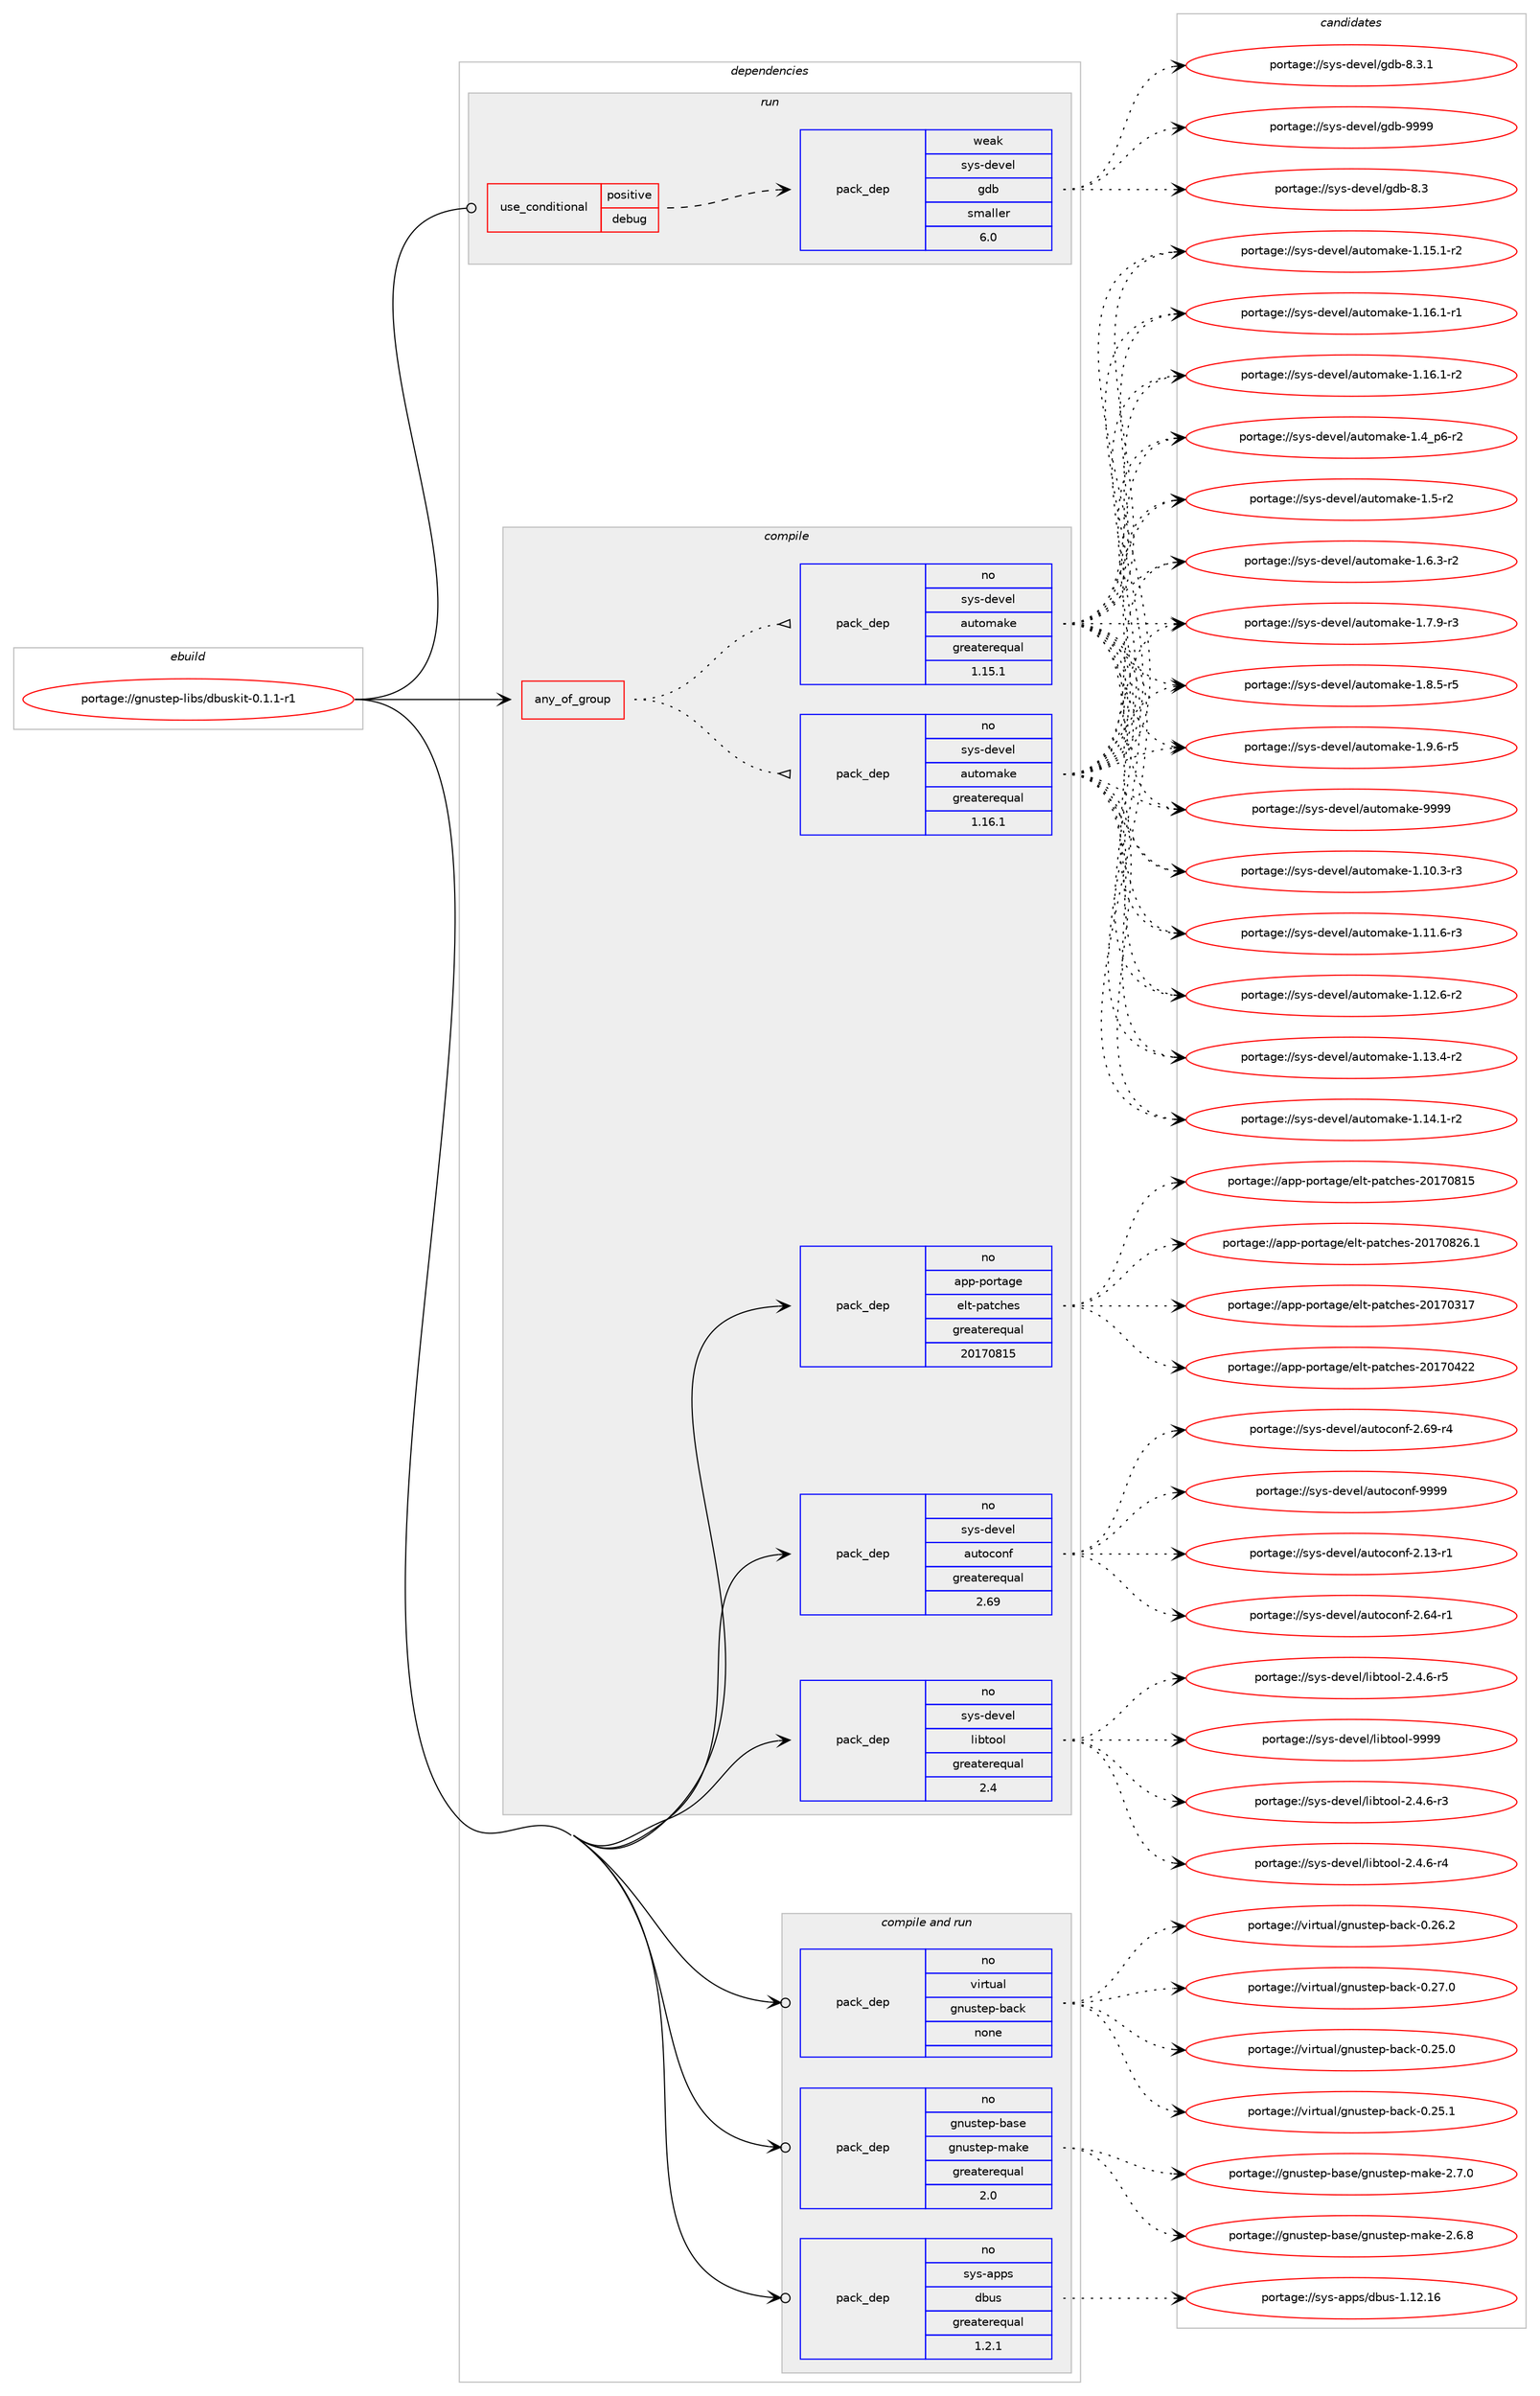 digraph prolog {

# *************
# Graph options
# *************

newrank=true;
concentrate=true;
compound=true;
graph [rankdir=LR,fontname=Helvetica,fontsize=10,ranksep=1.5];#, ranksep=2.5, nodesep=0.2];
edge  [arrowhead=vee];
node  [fontname=Helvetica,fontsize=10];

# **********
# The ebuild
# **********

subgraph cluster_leftcol {
color=gray;
rank=same;
label=<<i>ebuild</i>>;
id [label="portage://gnustep-libs/dbuskit-0.1.1-r1", color=red, width=4, href="../gnustep-libs/dbuskit-0.1.1-r1.svg"];
}

# ****************
# The dependencies
# ****************

subgraph cluster_midcol {
color=gray;
label=<<i>dependencies</i>>;
subgraph cluster_compile {
fillcolor="#eeeeee";
style=filled;
label=<<i>compile</i>>;
subgraph any4065 {
dependency284143 [label=<<TABLE BORDER="0" CELLBORDER="1" CELLSPACING="0" CELLPADDING="4"><TR><TD CELLPADDING="10">any_of_group</TD></TR></TABLE>>, shape=none, color=red];subgraph pack205106 {
dependency284144 [label=<<TABLE BORDER="0" CELLBORDER="1" CELLSPACING="0" CELLPADDING="4" WIDTH="220"><TR><TD ROWSPAN="6" CELLPADDING="30">pack_dep</TD></TR><TR><TD WIDTH="110">no</TD></TR><TR><TD>sys-devel</TD></TR><TR><TD>automake</TD></TR><TR><TD>greaterequal</TD></TR><TR><TD>1.16.1</TD></TR></TABLE>>, shape=none, color=blue];
}
dependency284143:e -> dependency284144:w [weight=20,style="dotted",arrowhead="oinv"];
subgraph pack205107 {
dependency284145 [label=<<TABLE BORDER="0" CELLBORDER="1" CELLSPACING="0" CELLPADDING="4" WIDTH="220"><TR><TD ROWSPAN="6" CELLPADDING="30">pack_dep</TD></TR><TR><TD WIDTH="110">no</TD></TR><TR><TD>sys-devel</TD></TR><TR><TD>automake</TD></TR><TR><TD>greaterequal</TD></TR><TR><TD>1.15.1</TD></TR></TABLE>>, shape=none, color=blue];
}
dependency284143:e -> dependency284145:w [weight=20,style="dotted",arrowhead="oinv"];
}
id:e -> dependency284143:w [weight=20,style="solid",arrowhead="vee"];
subgraph pack205108 {
dependency284146 [label=<<TABLE BORDER="0" CELLBORDER="1" CELLSPACING="0" CELLPADDING="4" WIDTH="220"><TR><TD ROWSPAN="6" CELLPADDING="30">pack_dep</TD></TR><TR><TD WIDTH="110">no</TD></TR><TR><TD>app-portage</TD></TR><TR><TD>elt-patches</TD></TR><TR><TD>greaterequal</TD></TR><TR><TD>20170815</TD></TR></TABLE>>, shape=none, color=blue];
}
id:e -> dependency284146:w [weight=20,style="solid",arrowhead="vee"];
subgraph pack205109 {
dependency284147 [label=<<TABLE BORDER="0" CELLBORDER="1" CELLSPACING="0" CELLPADDING="4" WIDTH="220"><TR><TD ROWSPAN="6" CELLPADDING="30">pack_dep</TD></TR><TR><TD WIDTH="110">no</TD></TR><TR><TD>sys-devel</TD></TR><TR><TD>autoconf</TD></TR><TR><TD>greaterequal</TD></TR><TR><TD>2.69</TD></TR></TABLE>>, shape=none, color=blue];
}
id:e -> dependency284147:w [weight=20,style="solid",arrowhead="vee"];
subgraph pack205110 {
dependency284148 [label=<<TABLE BORDER="0" CELLBORDER="1" CELLSPACING="0" CELLPADDING="4" WIDTH="220"><TR><TD ROWSPAN="6" CELLPADDING="30">pack_dep</TD></TR><TR><TD WIDTH="110">no</TD></TR><TR><TD>sys-devel</TD></TR><TR><TD>libtool</TD></TR><TR><TD>greaterequal</TD></TR><TR><TD>2.4</TD></TR></TABLE>>, shape=none, color=blue];
}
id:e -> dependency284148:w [weight=20,style="solid",arrowhead="vee"];
}
subgraph cluster_compileandrun {
fillcolor="#eeeeee";
style=filled;
label=<<i>compile and run</i>>;
subgraph pack205111 {
dependency284149 [label=<<TABLE BORDER="0" CELLBORDER="1" CELLSPACING="0" CELLPADDING="4" WIDTH="220"><TR><TD ROWSPAN="6" CELLPADDING="30">pack_dep</TD></TR><TR><TD WIDTH="110">no</TD></TR><TR><TD>gnustep-base</TD></TR><TR><TD>gnustep-make</TD></TR><TR><TD>greaterequal</TD></TR><TR><TD>2.0</TD></TR></TABLE>>, shape=none, color=blue];
}
id:e -> dependency284149:w [weight=20,style="solid",arrowhead="odotvee"];
subgraph pack205112 {
dependency284150 [label=<<TABLE BORDER="0" CELLBORDER="1" CELLSPACING="0" CELLPADDING="4" WIDTH="220"><TR><TD ROWSPAN="6" CELLPADDING="30">pack_dep</TD></TR><TR><TD WIDTH="110">no</TD></TR><TR><TD>sys-apps</TD></TR><TR><TD>dbus</TD></TR><TR><TD>greaterequal</TD></TR><TR><TD>1.2.1</TD></TR></TABLE>>, shape=none, color=blue];
}
id:e -> dependency284150:w [weight=20,style="solid",arrowhead="odotvee"];
subgraph pack205113 {
dependency284151 [label=<<TABLE BORDER="0" CELLBORDER="1" CELLSPACING="0" CELLPADDING="4" WIDTH="220"><TR><TD ROWSPAN="6" CELLPADDING="30">pack_dep</TD></TR><TR><TD WIDTH="110">no</TD></TR><TR><TD>virtual</TD></TR><TR><TD>gnustep-back</TD></TR><TR><TD>none</TD></TR><TR><TD></TD></TR></TABLE>>, shape=none, color=blue];
}
id:e -> dependency284151:w [weight=20,style="solid",arrowhead="odotvee"];
}
subgraph cluster_run {
fillcolor="#eeeeee";
style=filled;
label=<<i>run</i>>;
subgraph cond74866 {
dependency284152 [label=<<TABLE BORDER="0" CELLBORDER="1" CELLSPACING="0" CELLPADDING="4"><TR><TD ROWSPAN="3" CELLPADDING="10">use_conditional</TD></TR><TR><TD>positive</TD></TR><TR><TD>debug</TD></TR></TABLE>>, shape=none, color=red];
subgraph pack205114 {
dependency284153 [label=<<TABLE BORDER="0" CELLBORDER="1" CELLSPACING="0" CELLPADDING="4" WIDTH="220"><TR><TD ROWSPAN="6" CELLPADDING="30">pack_dep</TD></TR><TR><TD WIDTH="110">weak</TD></TR><TR><TD>sys-devel</TD></TR><TR><TD>gdb</TD></TR><TR><TD>smaller</TD></TR><TR><TD>6.0</TD></TR></TABLE>>, shape=none, color=blue];
}
dependency284152:e -> dependency284153:w [weight=20,style="dashed",arrowhead="vee"];
}
id:e -> dependency284152:w [weight=20,style="solid",arrowhead="odot"];
}
}

# **************
# The candidates
# **************

subgraph cluster_choices {
rank=same;
color=gray;
label=<<i>candidates</i>>;

subgraph choice205106 {
color=black;
nodesep=1;
choiceportage11512111545100101118101108479711711611110997107101454946494846514511451 [label="portage://sys-devel/automake-1.10.3-r3", color=red, width=4,href="../sys-devel/automake-1.10.3-r3.svg"];
choiceportage11512111545100101118101108479711711611110997107101454946494946544511451 [label="portage://sys-devel/automake-1.11.6-r3", color=red, width=4,href="../sys-devel/automake-1.11.6-r3.svg"];
choiceportage11512111545100101118101108479711711611110997107101454946495046544511450 [label="portage://sys-devel/automake-1.12.6-r2", color=red, width=4,href="../sys-devel/automake-1.12.6-r2.svg"];
choiceportage11512111545100101118101108479711711611110997107101454946495146524511450 [label="portage://sys-devel/automake-1.13.4-r2", color=red, width=4,href="../sys-devel/automake-1.13.4-r2.svg"];
choiceportage11512111545100101118101108479711711611110997107101454946495246494511450 [label="portage://sys-devel/automake-1.14.1-r2", color=red, width=4,href="../sys-devel/automake-1.14.1-r2.svg"];
choiceportage11512111545100101118101108479711711611110997107101454946495346494511450 [label="portage://sys-devel/automake-1.15.1-r2", color=red, width=4,href="../sys-devel/automake-1.15.1-r2.svg"];
choiceportage11512111545100101118101108479711711611110997107101454946495446494511449 [label="portage://sys-devel/automake-1.16.1-r1", color=red, width=4,href="../sys-devel/automake-1.16.1-r1.svg"];
choiceportage11512111545100101118101108479711711611110997107101454946495446494511450 [label="portage://sys-devel/automake-1.16.1-r2", color=red, width=4,href="../sys-devel/automake-1.16.1-r2.svg"];
choiceportage115121115451001011181011084797117116111109971071014549465295112544511450 [label="portage://sys-devel/automake-1.4_p6-r2", color=red, width=4,href="../sys-devel/automake-1.4_p6-r2.svg"];
choiceportage11512111545100101118101108479711711611110997107101454946534511450 [label="portage://sys-devel/automake-1.5-r2", color=red, width=4,href="../sys-devel/automake-1.5-r2.svg"];
choiceportage115121115451001011181011084797117116111109971071014549465446514511450 [label="portage://sys-devel/automake-1.6.3-r2", color=red, width=4,href="../sys-devel/automake-1.6.3-r2.svg"];
choiceportage115121115451001011181011084797117116111109971071014549465546574511451 [label="portage://sys-devel/automake-1.7.9-r3", color=red, width=4,href="../sys-devel/automake-1.7.9-r3.svg"];
choiceportage115121115451001011181011084797117116111109971071014549465646534511453 [label="portage://sys-devel/automake-1.8.5-r5", color=red, width=4,href="../sys-devel/automake-1.8.5-r5.svg"];
choiceportage115121115451001011181011084797117116111109971071014549465746544511453 [label="portage://sys-devel/automake-1.9.6-r5", color=red, width=4,href="../sys-devel/automake-1.9.6-r5.svg"];
choiceportage115121115451001011181011084797117116111109971071014557575757 [label="portage://sys-devel/automake-9999", color=red, width=4,href="../sys-devel/automake-9999.svg"];
dependency284144:e -> choiceportage11512111545100101118101108479711711611110997107101454946494846514511451:w [style=dotted,weight="100"];
dependency284144:e -> choiceportage11512111545100101118101108479711711611110997107101454946494946544511451:w [style=dotted,weight="100"];
dependency284144:e -> choiceportage11512111545100101118101108479711711611110997107101454946495046544511450:w [style=dotted,weight="100"];
dependency284144:e -> choiceportage11512111545100101118101108479711711611110997107101454946495146524511450:w [style=dotted,weight="100"];
dependency284144:e -> choiceportage11512111545100101118101108479711711611110997107101454946495246494511450:w [style=dotted,weight="100"];
dependency284144:e -> choiceportage11512111545100101118101108479711711611110997107101454946495346494511450:w [style=dotted,weight="100"];
dependency284144:e -> choiceportage11512111545100101118101108479711711611110997107101454946495446494511449:w [style=dotted,weight="100"];
dependency284144:e -> choiceportage11512111545100101118101108479711711611110997107101454946495446494511450:w [style=dotted,weight="100"];
dependency284144:e -> choiceportage115121115451001011181011084797117116111109971071014549465295112544511450:w [style=dotted,weight="100"];
dependency284144:e -> choiceportage11512111545100101118101108479711711611110997107101454946534511450:w [style=dotted,weight="100"];
dependency284144:e -> choiceportage115121115451001011181011084797117116111109971071014549465446514511450:w [style=dotted,weight="100"];
dependency284144:e -> choiceportage115121115451001011181011084797117116111109971071014549465546574511451:w [style=dotted,weight="100"];
dependency284144:e -> choiceportage115121115451001011181011084797117116111109971071014549465646534511453:w [style=dotted,weight="100"];
dependency284144:e -> choiceportage115121115451001011181011084797117116111109971071014549465746544511453:w [style=dotted,weight="100"];
dependency284144:e -> choiceportage115121115451001011181011084797117116111109971071014557575757:w [style=dotted,weight="100"];
}
subgraph choice205107 {
color=black;
nodesep=1;
choiceportage11512111545100101118101108479711711611110997107101454946494846514511451 [label="portage://sys-devel/automake-1.10.3-r3", color=red, width=4,href="../sys-devel/automake-1.10.3-r3.svg"];
choiceportage11512111545100101118101108479711711611110997107101454946494946544511451 [label="portage://sys-devel/automake-1.11.6-r3", color=red, width=4,href="../sys-devel/automake-1.11.6-r3.svg"];
choiceportage11512111545100101118101108479711711611110997107101454946495046544511450 [label="portage://sys-devel/automake-1.12.6-r2", color=red, width=4,href="../sys-devel/automake-1.12.6-r2.svg"];
choiceportage11512111545100101118101108479711711611110997107101454946495146524511450 [label="portage://sys-devel/automake-1.13.4-r2", color=red, width=4,href="../sys-devel/automake-1.13.4-r2.svg"];
choiceportage11512111545100101118101108479711711611110997107101454946495246494511450 [label="portage://sys-devel/automake-1.14.1-r2", color=red, width=4,href="../sys-devel/automake-1.14.1-r2.svg"];
choiceportage11512111545100101118101108479711711611110997107101454946495346494511450 [label="portage://sys-devel/automake-1.15.1-r2", color=red, width=4,href="../sys-devel/automake-1.15.1-r2.svg"];
choiceportage11512111545100101118101108479711711611110997107101454946495446494511449 [label="portage://sys-devel/automake-1.16.1-r1", color=red, width=4,href="../sys-devel/automake-1.16.1-r1.svg"];
choiceportage11512111545100101118101108479711711611110997107101454946495446494511450 [label="portage://sys-devel/automake-1.16.1-r2", color=red, width=4,href="../sys-devel/automake-1.16.1-r2.svg"];
choiceportage115121115451001011181011084797117116111109971071014549465295112544511450 [label="portage://sys-devel/automake-1.4_p6-r2", color=red, width=4,href="../sys-devel/automake-1.4_p6-r2.svg"];
choiceportage11512111545100101118101108479711711611110997107101454946534511450 [label="portage://sys-devel/automake-1.5-r2", color=red, width=4,href="../sys-devel/automake-1.5-r2.svg"];
choiceportage115121115451001011181011084797117116111109971071014549465446514511450 [label="portage://sys-devel/automake-1.6.3-r2", color=red, width=4,href="../sys-devel/automake-1.6.3-r2.svg"];
choiceportage115121115451001011181011084797117116111109971071014549465546574511451 [label="portage://sys-devel/automake-1.7.9-r3", color=red, width=4,href="../sys-devel/automake-1.7.9-r3.svg"];
choiceportage115121115451001011181011084797117116111109971071014549465646534511453 [label="portage://sys-devel/automake-1.8.5-r5", color=red, width=4,href="../sys-devel/automake-1.8.5-r5.svg"];
choiceportage115121115451001011181011084797117116111109971071014549465746544511453 [label="portage://sys-devel/automake-1.9.6-r5", color=red, width=4,href="../sys-devel/automake-1.9.6-r5.svg"];
choiceportage115121115451001011181011084797117116111109971071014557575757 [label="portage://sys-devel/automake-9999", color=red, width=4,href="../sys-devel/automake-9999.svg"];
dependency284145:e -> choiceportage11512111545100101118101108479711711611110997107101454946494846514511451:w [style=dotted,weight="100"];
dependency284145:e -> choiceportage11512111545100101118101108479711711611110997107101454946494946544511451:w [style=dotted,weight="100"];
dependency284145:e -> choiceportage11512111545100101118101108479711711611110997107101454946495046544511450:w [style=dotted,weight="100"];
dependency284145:e -> choiceportage11512111545100101118101108479711711611110997107101454946495146524511450:w [style=dotted,weight="100"];
dependency284145:e -> choiceportage11512111545100101118101108479711711611110997107101454946495246494511450:w [style=dotted,weight="100"];
dependency284145:e -> choiceportage11512111545100101118101108479711711611110997107101454946495346494511450:w [style=dotted,weight="100"];
dependency284145:e -> choiceportage11512111545100101118101108479711711611110997107101454946495446494511449:w [style=dotted,weight="100"];
dependency284145:e -> choiceportage11512111545100101118101108479711711611110997107101454946495446494511450:w [style=dotted,weight="100"];
dependency284145:e -> choiceportage115121115451001011181011084797117116111109971071014549465295112544511450:w [style=dotted,weight="100"];
dependency284145:e -> choiceportage11512111545100101118101108479711711611110997107101454946534511450:w [style=dotted,weight="100"];
dependency284145:e -> choiceportage115121115451001011181011084797117116111109971071014549465446514511450:w [style=dotted,weight="100"];
dependency284145:e -> choiceportage115121115451001011181011084797117116111109971071014549465546574511451:w [style=dotted,weight="100"];
dependency284145:e -> choiceportage115121115451001011181011084797117116111109971071014549465646534511453:w [style=dotted,weight="100"];
dependency284145:e -> choiceportage115121115451001011181011084797117116111109971071014549465746544511453:w [style=dotted,weight="100"];
dependency284145:e -> choiceportage115121115451001011181011084797117116111109971071014557575757:w [style=dotted,weight="100"];
}
subgraph choice205108 {
color=black;
nodesep=1;
choiceportage97112112451121111141169710310147101108116451129711699104101115455048495548514955 [label="portage://app-portage/elt-patches-20170317", color=red, width=4,href="../app-portage/elt-patches-20170317.svg"];
choiceportage97112112451121111141169710310147101108116451129711699104101115455048495548525050 [label="portage://app-portage/elt-patches-20170422", color=red, width=4,href="../app-portage/elt-patches-20170422.svg"];
choiceportage97112112451121111141169710310147101108116451129711699104101115455048495548564953 [label="portage://app-portage/elt-patches-20170815", color=red, width=4,href="../app-portage/elt-patches-20170815.svg"];
choiceportage971121124511211111411697103101471011081164511297116991041011154550484955485650544649 [label="portage://app-portage/elt-patches-20170826.1", color=red, width=4,href="../app-portage/elt-patches-20170826.1.svg"];
dependency284146:e -> choiceportage97112112451121111141169710310147101108116451129711699104101115455048495548514955:w [style=dotted,weight="100"];
dependency284146:e -> choiceportage97112112451121111141169710310147101108116451129711699104101115455048495548525050:w [style=dotted,weight="100"];
dependency284146:e -> choiceportage97112112451121111141169710310147101108116451129711699104101115455048495548564953:w [style=dotted,weight="100"];
dependency284146:e -> choiceportage971121124511211111411697103101471011081164511297116991041011154550484955485650544649:w [style=dotted,weight="100"];
}
subgraph choice205109 {
color=black;
nodesep=1;
choiceportage1151211154510010111810110847971171161119911111010245504649514511449 [label="portage://sys-devel/autoconf-2.13-r1", color=red, width=4,href="../sys-devel/autoconf-2.13-r1.svg"];
choiceportage1151211154510010111810110847971171161119911111010245504654524511449 [label="portage://sys-devel/autoconf-2.64-r1", color=red, width=4,href="../sys-devel/autoconf-2.64-r1.svg"];
choiceportage1151211154510010111810110847971171161119911111010245504654574511452 [label="portage://sys-devel/autoconf-2.69-r4", color=red, width=4,href="../sys-devel/autoconf-2.69-r4.svg"];
choiceportage115121115451001011181011084797117116111991111101024557575757 [label="portage://sys-devel/autoconf-9999", color=red, width=4,href="../sys-devel/autoconf-9999.svg"];
dependency284147:e -> choiceportage1151211154510010111810110847971171161119911111010245504649514511449:w [style=dotted,weight="100"];
dependency284147:e -> choiceportage1151211154510010111810110847971171161119911111010245504654524511449:w [style=dotted,weight="100"];
dependency284147:e -> choiceportage1151211154510010111810110847971171161119911111010245504654574511452:w [style=dotted,weight="100"];
dependency284147:e -> choiceportage115121115451001011181011084797117116111991111101024557575757:w [style=dotted,weight="100"];
}
subgraph choice205110 {
color=black;
nodesep=1;
choiceportage1151211154510010111810110847108105981161111111084550465246544511451 [label="portage://sys-devel/libtool-2.4.6-r3", color=red, width=4,href="../sys-devel/libtool-2.4.6-r3.svg"];
choiceportage1151211154510010111810110847108105981161111111084550465246544511452 [label="portage://sys-devel/libtool-2.4.6-r4", color=red, width=4,href="../sys-devel/libtool-2.4.6-r4.svg"];
choiceportage1151211154510010111810110847108105981161111111084550465246544511453 [label="portage://sys-devel/libtool-2.4.6-r5", color=red, width=4,href="../sys-devel/libtool-2.4.6-r5.svg"];
choiceportage1151211154510010111810110847108105981161111111084557575757 [label="portage://sys-devel/libtool-9999", color=red, width=4,href="../sys-devel/libtool-9999.svg"];
dependency284148:e -> choiceportage1151211154510010111810110847108105981161111111084550465246544511451:w [style=dotted,weight="100"];
dependency284148:e -> choiceportage1151211154510010111810110847108105981161111111084550465246544511452:w [style=dotted,weight="100"];
dependency284148:e -> choiceportage1151211154510010111810110847108105981161111111084550465246544511453:w [style=dotted,weight="100"];
dependency284148:e -> choiceportage1151211154510010111810110847108105981161111111084557575757:w [style=dotted,weight="100"];
}
subgraph choice205111 {
color=black;
nodesep=1;
choiceportage103110117115116101112459897115101471031101171151161011124510997107101455046544656 [label="portage://gnustep-base/gnustep-make-2.6.8", color=red, width=4,href="../gnustep-base/gnustep-make-2.6.8.svg"];
choiceportage103110117115116101112459897115101471031101171151161011124510997107101455046554648 [label="portage://gnustep-base/gnustep-make-2.7.0", color=red, width=4,href="../gnustep-base/gnustep-make-2.7.0.svg"];
dependency284149:e -> choiceportage103110117115116101112459897115101471031101171151161011124510997107101455046544656:w [style=dotted,weight="100"];
dependency284149:e -> choiceportage103110117115116101112459897115101471031101171151161011124510997107101455046554648:w [style=dotted,weight="100"];
}
subgraph choice205112 {
color=black;
nodesep=1;
choiceportage115121115459711211211547100981171154549464950464954 [label="portage://sys-apps/dbus-1.12.16", color=red, width=4,href="../sys-apps/dbus-1.12.16.svg"];
dependency284150:e -> choiceportage115121115459711211211547100981171154549464950464954:w [style=dotted,weight="100"];
}
subgraph choice205113 {
color=black;
nodesep=1;
choiceportage11810511411611797108471031101171151161011124598979910745484650534648 [label="portage://virtual/gnustep-back-0.25.0", color=red, width=4,href="../virtual/gnustep-back-0.25.0.svg"];
choiceportage11810511411611797108471031101171151161011124598979910745484650534649 [label="portage://virtual/gnustep-back-0.25.1", color=red, width=4,href="../virtual/gnustep-back-0.25.1.svg"];
choiceportage11810511411611797108471031101171151161011124598979910745484650544650 [label="portage://virtual/gnustep-back-0.26.2", color=red, width=4,href="../virtual/gnustep-back-0.26.2.svg"];
choiceportage11810511411611797108471031101171151161011124598979910745484650554648 [label="portage://virtual/gnustep-back-0.27.0", color=red, width=4,href="../virtual/gnustep-back-0.27.0.svg"];
dependency284151:e -> choiceportage11810511411611797108471031101171151161011124598979910745484650534648:w [style=dotted,weight="100"];
dependency284151:e -> choiceportage11810511411611797108471031101171151161011124598979910745484650534649:w [style=dotted,weight="100"];
dependency284151:e -> choiceportage11810511411611797108471031101171151161011124598979910745484650544650:w [style=dotted,weight="100"];
dependency284151:e -> choiceportage11810511411611797108471031101171151161011124598979910745484650554648:w [style=dotted,weight="100"];
}
subgraph choice205114 {
color=black;
nodesep=1;
choiceportage11512111545100101118101108471031009845564651 [label="portage://sys-devel/gdb-8.3", color=red, width=4,href="../sys-devel/gdb-8.3.svg"];
choiceportage115121115451001011181011084710310098455646514649 [label="portage://sys-devel/gdb-8.3.1", color=red, width=4,href="../sys-devel/gdb-8.3.1.svg"];
choiceportage1151211154510010111810110847103100984557575757 [label="portage://sys-devel/gdb-9999", color=red, width=4,href="../sys-devel/gdb-9999.svg"];
dependency284153:e -> choiceportage11512111545100101118101108471031009845564651:w [style=dotted,weight="100"];
dependency284153:e -> choiceportage115121115451001011181011084710310098455646514649:w [style=dotted,weight="100"];
dependency284153:e -> choiceportage1151211154510010111810110847103100984557575757:w [style=dotted,weight="100"];
}
}

}
